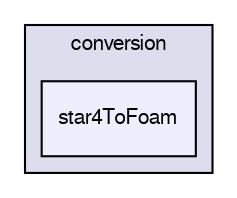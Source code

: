 digraph "applications/utilities/mesh/conversion/star4ToFoam" {
  bgcolor=transparent;
  compound=true
  node [ fontsize="10", fontname="FreeSans"];
  edge [ labelfontsize="10", labelfontname="FreeSans"];
  subgraph clusterdir_5148cfe1bce83bc5fdc09a52963260a1 {
    graph [ bgcolor="#ddddee", pencolor="black", label="conversion" fontname="FreeSans", fontsize="10", URL="dir_5148cfe1bce83bc5fdc09a52963260a1.html"]
  dir_5b11e8509f464b87e9a624662b75e9b5 [shape=box, label="star4ToFoam", style="filled", fillcolor="#eeeeff", pencolor="black", URL="dir_5b11e8509f464b87e9a624662b75e9b5.html"];
  }
}
